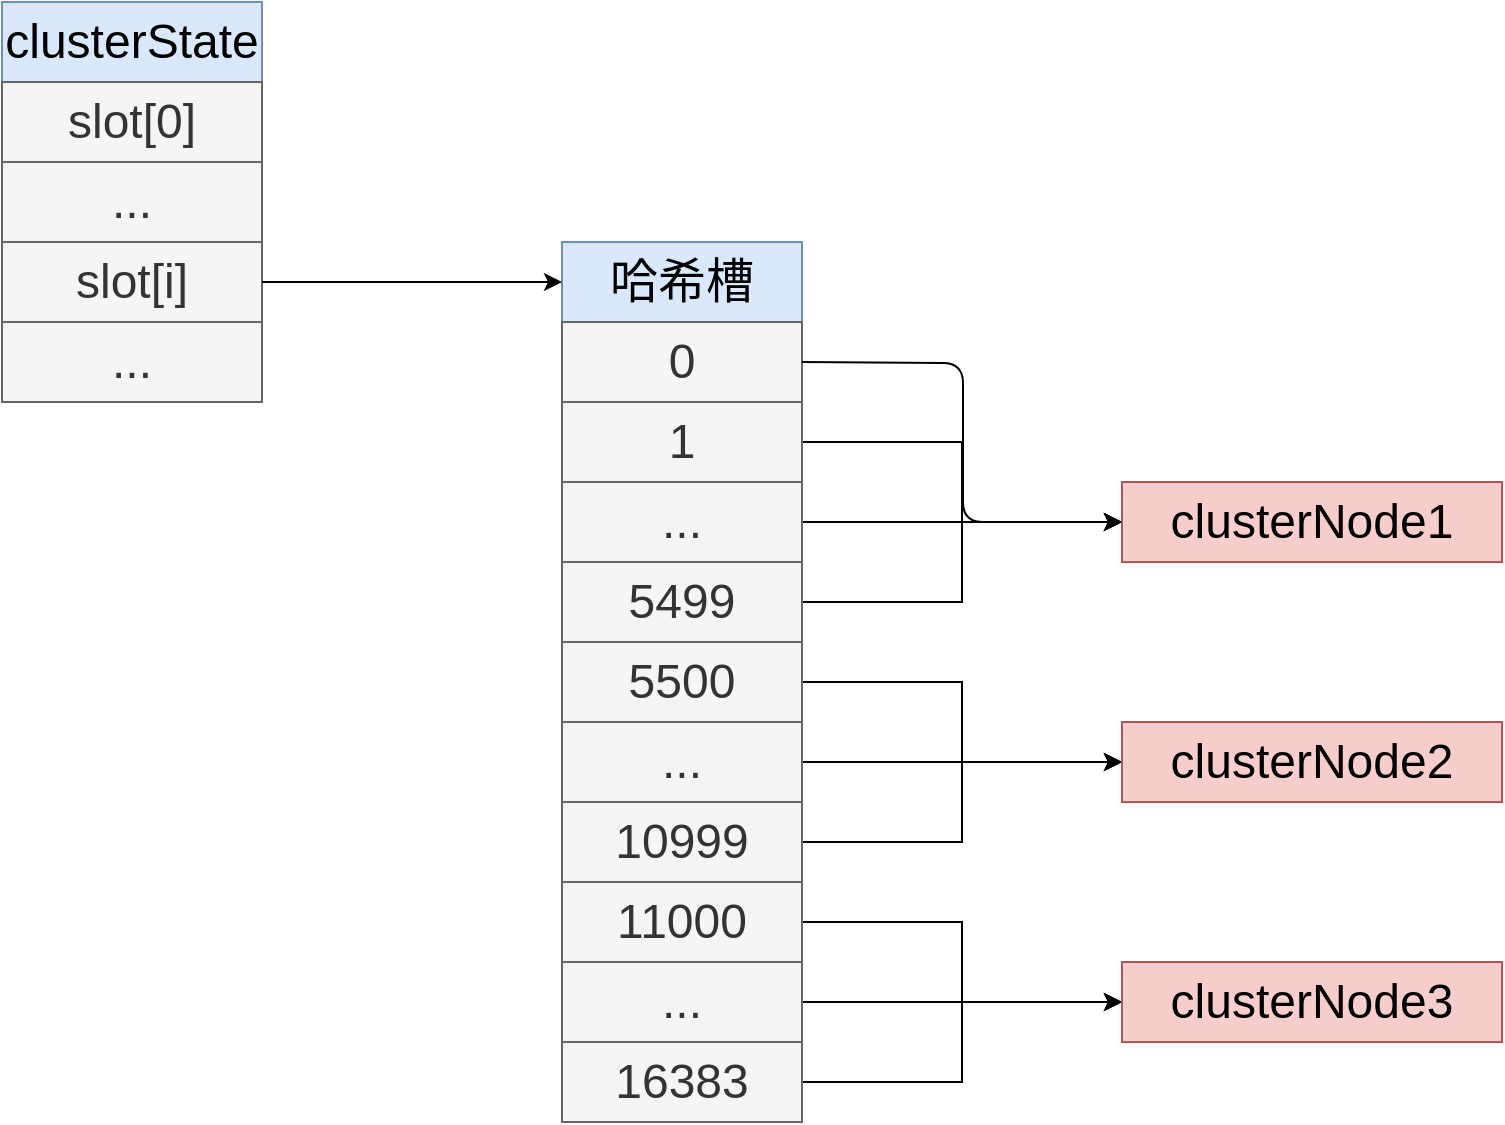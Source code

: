 <mxfile version="12.1.0" type="device" pages="1"><diagram id="SJj8qp_jziw-hG-w5Xvb" name="Page-1"><mxGraphModel dx="854" dy="1665" grid="1" gridSize="10" guides="1" tooltips="1" connect="1" arrows="1" fold="1" page="1" pageScale="1" pageWidth="827" pageHeight="1169" math="0" shadow="0"><root><mxCell id="0"/><mxCell id="1" parent="0"/><mxCell id="y1Lx6U0PlfuPGvrYtCOc-1" value="&lt;font style=&quot;font-size: 24px&quot;&gt;哈希槽&lt;/font&gt;" style="rounded=0;whiteSpace=wrap;html=1;fillColor=#dae8fc;strokeColor=#6c8ebf;" vertex="1" parent="1"><mxGeometry x="320" y="80" width="120" height="40" as="geometry"/></mxCell><mxCell id="y1Lx6U0PlfuPGvrYtCOc-2" value="&lt;font style=&quot;font-size: 24px&quot;&gt;0&lt;/font&gt;" style="rounded=0;whiteSpace=wrap;html=1;fillColor=#f5f5f5;strokeColor=#666666;fontColor=#333333;" vertex="1" parent="1"><mxGeometry x="320" y="120" width="120" height="40" as="geometry"/></mxCell><mxCell id="y1Lx6U0PlfuPGvrYtCOc-29" style="edgeStyle=orthogonalEdgeStyle;rounded=0;orthogonalLoop=1;jettySize=auto;html=1;entryX=0;entryY=0.5;entryDx=0;entryDy=0;" edge="1" parent="1" source="y1Lx6U0PlfuPGvrYtCOc-3" target="y1Lx6U0PlfuPGvrYtCOc-19"><mxGeometry relative="1" as="geometry"/></mxCell><mxCell id="y1Lx6U0PlfuPGvrYtCOc-3" value="&lt;font style=&quot;font-size: 24px&quot;&gt;1&lt;/font&gt;" style="rounded=0;whiteSpace=wrap;html=1;fillColor=#f5f5f5;strokeColor=#666666;fontColor=#333333;" vertex="1" parent="1"><mxGeometry x="320" y="160" width="120" height="40" as="geometry"/></mxCell><mxCell id="y1Lx6U0PlfuPGvrYtCOc-30" style="edgeStyle=orthogonalEdgeStyle;rounded=0;orthogonalLoop=1;jettySize=auto;html=1;entryX=0;entryY=0.5;entryDx=0;entryDy=0;" edge="1" parent="1" source="y1Lx6U0PlfuPGvrYtCOc-4" target="y1Lx6U0PlfuPGvrYtCOc-19"><mxGeometry relative="1" as="geometry"/></mxCell><mxCell id="y1Lx6U0PlfuPGvrYtCOc-4" value="&lt;span style=&quot;font-size: 24px&quot;&gt;...&lt;/span&gt;" style="rounded=0;whiteSpace=wrap;html=1;fillColor=#f5f5f5;strokeColor=#666666;fontColor=#333333;" vertex="1" parent="1"><mxGeometry x="320" y="200" width="120" height="40" as="geometry"/></mxCell><mxCell id="y1Lx6U0PlfuPGvrYtCOc-31" style="edgeStyle=orthogonalEdgeStyle;rounded=0;orthogonalLoop=1;jettySize=auto;html=1;entryX=0;entryY=0.5;entryDx=0;entryDy=0;" edge="1" parent="1" source="y1Lx6U0PlfuPGvrYtCOc-5" target="y1Lx6U0PlfuPGvrYtCOc-19"><mxGeometry relative="1" as="geometry"/></mxCell><mxCell id="y1Lx6U0PlfuPGvrYtCOc-5" value="&lt;span style=&quot;font-size: 24px&quot;&gt;5499&lt;/span&gt;" style="rounded=0;whiteSpace=wrap;html=1;fillColor=#f5f5f5;strokeColor=#666666;fontColor=#333333;" vertex="1" parent="1"><mxGeometry x="320" y="240" width="120" height="40" as="geometry"/></mxCell><mxCell id="y1Lx6U0PlfuPGvrYtCOc-33" style="edgeStyle=orthogonalEdgeStyle;rounded=0;orthogonalLoop=1;jettySize=auto;html=1;" edge="1" parent="1" source="y1Lx6U0PlfuPGvrYtCOc-6" target="y1Lx6U0PlfuPGvrYtCOc-24"><mxGeometry relative="1" as="geometry"/></mxCell><mxCell id="y1Lx6U0PlfuPGvrYtCOc-6" value="&lt;span style=&quot;font-size: 24px&quot;&gt;...&lt;/span&gt;" style="rounded=0;whiteSpace=wrap;html=1;fillColor=#f5f5f5;strokeColor=#666666;fontColor=#333333;" vertex="1" parent="1"><mxGeometry x="320" y="320" width="120" height="40" as="geometry"/></mxCell><mxCell id="y1Lx6U0PlfuPGvrYtCOc-34" style="edgeStyle=orthogonalEdgeStyle;rounded=0;orthogonalLoop=1;jettySize=auto;html=1;" edge="1" parent="1" source="y1Lx6U0PlfuPGvrYtCOc-7" target="y1Lx6U0PlfuPGvrYtCOc-24"><mxGeometry relative="1" as="geometry"/></mxCell><mxCell id="y1Lx6U0PlfuPGvrYtCOc-7" value="&lt;span style=&quot;font-size: 24px&quot;&gt;10999&lt;/span&gt;" style="rounded=0;whiteSpace=wrap;html=1;fillColor=#f5f5f5;strokeColor=#666666;fontColor=#333333;" vertex="1" parent="1"><mxGeometry x="320" y="360" width="120" height="40" as="geometry"/></mxCell><mxCell id="y1Lx6U0PlfuPGvrYtCOc-35" style="edgeStyle=orthogonalEdgeStyle;rounded=0;orthogonalLoop=1;jettySize=auto;html=1;entryX=0;entryY=0.5;entryDx=0;entryDy=0;" edge="1" parent="1" source="y1Lx6U0PlfuPGvrYtCOc-8" target="y1Lx6U0PlfuPGvrYtCOc-25"><mxGeometry relative="1" as="geometry"/></mxCell><mxCell id="y1Lx6U0PlfuPGvrYtCOc-8" value="&lt;span style=&quot;font-size: 24px&quot;&gt;11000&lt;/span&gt;" style="rounded=0;whiteSpace=wrap;html=1;fillColor=#f5f5f5;strokeColor=#666666;fontColor=#333333;" vertex="1" parent="1"><mxGeometry x="320" y="400" width="120" height="40" as="geometry"/></mxCell><mxCell id="y1Lx6U0PlfuPGvrYtCOc-36" style="edgeStyle=orthogonalEdgeStyle;rounded=0;orthogonalLoop=1;jettySize=auto;html=1;entryX=0;entryY=0.5;entryDx=0;entryDy=0;" edge="1" parent="1" source="y1Lx6U0PlfuPGvrYtCOc-9" target="y1Lx6U0PlfuPGvrYtCOc-25"><mxGeometry relative="1" as="geometry"/></mxCell><mxCell id="y1Lx6U0PlfuPGvrYtCOc-9" value="&lt;span style=&quot;font-size: 24px&quot;&gt;...&lt;/span&gt;" style="rounded=0;whiteSpace=wrap;html=1;fillColor=#f5f5f5;strokeColor=#666666;fontColor=#333333;" vertex="1" parent="1"><mxGeometry x="320" y="440" width="120" height="40" as="geometry"/></mxCell><mxCell id="y1Lx6U0PlfuPGvrYtCOc-32" style="edgeStyle=orthogonalEdgeStyle;rounded=0;orthogonalLoop=1;jettySize=auto;html=1;entryX=0;entryY=0.5;entryDx=0;entryDy=0;" edge="1" parent="1" source="y1Lx6U0PlfuPGvrYtCOc-10" target="y1Lx6U0PlfuPGvrYtCOc-24"><mxGeometry relative="1" as="geometry"/></mxCell><mxCell id="y1Lx6U0PlfuPGvrYtCOc-10" value="&lt;span style=&quot;font-size: 24px&quot;&gt;5500&lt;/span&gt;" style="rounded=0;whiteSpace=wrap;html=1;fillColor=#f5f5f5;strokeColor=#666666;fontColor=#333333;" vertex="1" parent="1"><mxGeometry x="320" y="280" width="120" height="40" as="geometry"/></mxCell><mxCell id="y1Lx6U0PlfuPGvrYtCOc-37" style="edgeStyle=orthogonalEdgeStyle;rounded=0;orthogonalLoop=1;jettySize=auto;html=1;entryX=0;entryY=0.5;entryDx=0;entryDy=0;" edge="1" parent="1" source="y1Lx6U0PlfuPGvrYtCOc-11" target="y1Lx6U0PlfuPGvrYtCOc-25"><mxGeometry relative="1" as="geometry"/></mxCell><mxCell id="y1Lx6U0PlfuPGvrYtCOc-11" value="&lt;span style=&quot;font-size: 24px&quot;&gt;16383&lt;/span&gt;" style="rounded=0;whiteSpace=wrap;html=1;fillColor=#f5f5f5;strokeColor=#666666;fontColor=#333333;" vertex="1" parent="1"><mxGeometry x="320" y="480" width="120" height="40" as="geometry"/></mxCell><mxCell id="y1Lx6U0PlfuPGvrYtCOc-12" value="&lt;font style=&quot;font-size: 24px&quot;&gt;clusterState&lt;/font&gt;" style="rounded=0;whiteSpace=wrap;html=1;fillColor=#dae8fc;strokeColor=#6c8ebf;" vertex="1" parent="1"><mxGeometry x="40" y="-40" width="130" height="40" as="geometry"/></mxCell><mxCell id="y1Lx6U0PlfuPGvrYtCOc-13" value="&lt;font style=&quot;font-size: 24px&quot;&gt;slot[0]&lt;/font&gt;" style="rounded=0;whiteSpace=wrap;html=1;fillColor=#f5f5f5;strokeColor=#666666;fontColor=#333333;" vertex="1" parent="1"><mxGeometry x="40" width="130" height="40" as="geometry"/></mxCell><mxCell id="y1Lx6U0PlfuPGvrYtCOc-14" value="&lt;span style=&quot;font-size: 24px&quot;&gt;...&lt;/span&gt;" style="rounded=0;whiteSpace=wrap;html=1;fillColor=#f5f5f5;strokeColor=#666666;fontColor=#333333;" vertex="1" parent="1"><mxGeometry x="40" y="40" width="130" height="40" as="geometry"/></mxCell><mxCell id="y1Lx6U0PlfuPGvrYtCOc-15" value="&lt;span style=&quot;font-size: 24px&quot;&gt;slot[i]&lt;/span&gt;" style="rounded=0;whiteSpace=wrap;html=1;fillColor=#f5f5f5;strokeColor=#666666;fontColor=#333333;" vertex="1" parent="1"><mxGeometry x="40" y="80" width="130" height="40" as="geometry"/></mxCell><mxCell id="y1Lx6U0PlfuPGvrYtCOc-16" value="" style="endArrow=classic;html=1;exitX=1;exitY=0.5;exitDx=0;exitDy=0;entryX=0;entryY=0.5;entryDx=0;entryDy=0;" edge="1" parent="1" source="y1Lx6U0PlfuPGvrYtCOc-15" target="y1Lx6U0PlfuPGvrYtCOc-1"><mxGeometry width="50" height="50" relative="1" as="geometry"><mxPoint x="190" y="150" as="sourcePoint"/><mxPoint x="240" y="100" as="targetPoint"/></mxGeometry></mxCell><mxCell id="y1Lx6U0PlfuPGvrYtCOc-17" value="&lt;span style=&quot;font-size: 24px&quot;&gt;...&lt;/span&gt;" style="rounded=0;whiteSpace=wrap;html=1;fillColor=#f5f5f5;strokeColor=#666666;fontColor=#333333;" vertex="1" parent="1"><mxGeometry x="40" y="120" width="130" height="40" as="geometry"/></mxCell><mxCell id="y1Lx6U0PlfuPGvrYtCOc-19" value="&lt;font style=&quot;font-size: 24px&quot;&gt;clusterNode1&lt;/font&gt;" style="rounded=0;whiteSpace=wrap;html=1;fillColor=#f8cecc;strokeColor=#b85450;" vertex="1" parent="1"><mxGeometry x="600" y="200" width="190" height="40" as="geometry"/></mxCell><mxCell id="y1Lx6U0PlfuPGvrYtCOc-24" value="&lt;font style=&quot;font-size: 24px&quot;&gt;clusterNode2&lt;/font&gt;" style="rounded=0;whiteSpace=wrap;html=1;fillColor=#f8cecc;strokeColor=#b85450;" vertex="1" parent="1"><mxGeometry x="600" y="320" width="190" height="40" as="geometry"/></mxCell><mxCell id="y1Lx6U0PlfuPGvrYtCOc-25" value="&lt;font style=&quot;font-size: 24px&quot;&gt;clusterNode3&lt;/font&gt;" style="rounded=0;whiteSpace=wrap;html=1;fillColor=#f8cecc;strokeColor=#b85450;" vertex="1" parent="1"><mxGeometry x="600" y="440" width="190" height="40" as="geometry"/></mxCell><mxCell id="y1Lx6U0PlfuPGvrYtCOc-26" value="" style="endArrow=classic;html=1;entryX=0;entryY=0.5;entryDx=0;entryDy=0;edgeStyle=orthogonalEdgeStyle;" edge="1" parent="1" target="y1Lx6U0PlfuPGvrYtCOc-19"><mxGeometry width="50" height="50" relative="1" as="geometry"><mxPoint x="440" y="140" as="sourcePoint"/><mxPoint x="590" y="140" as="targetPoint"/></mxGeometry></mxCell></root></mxGraphModel></diagram></mxfile>
